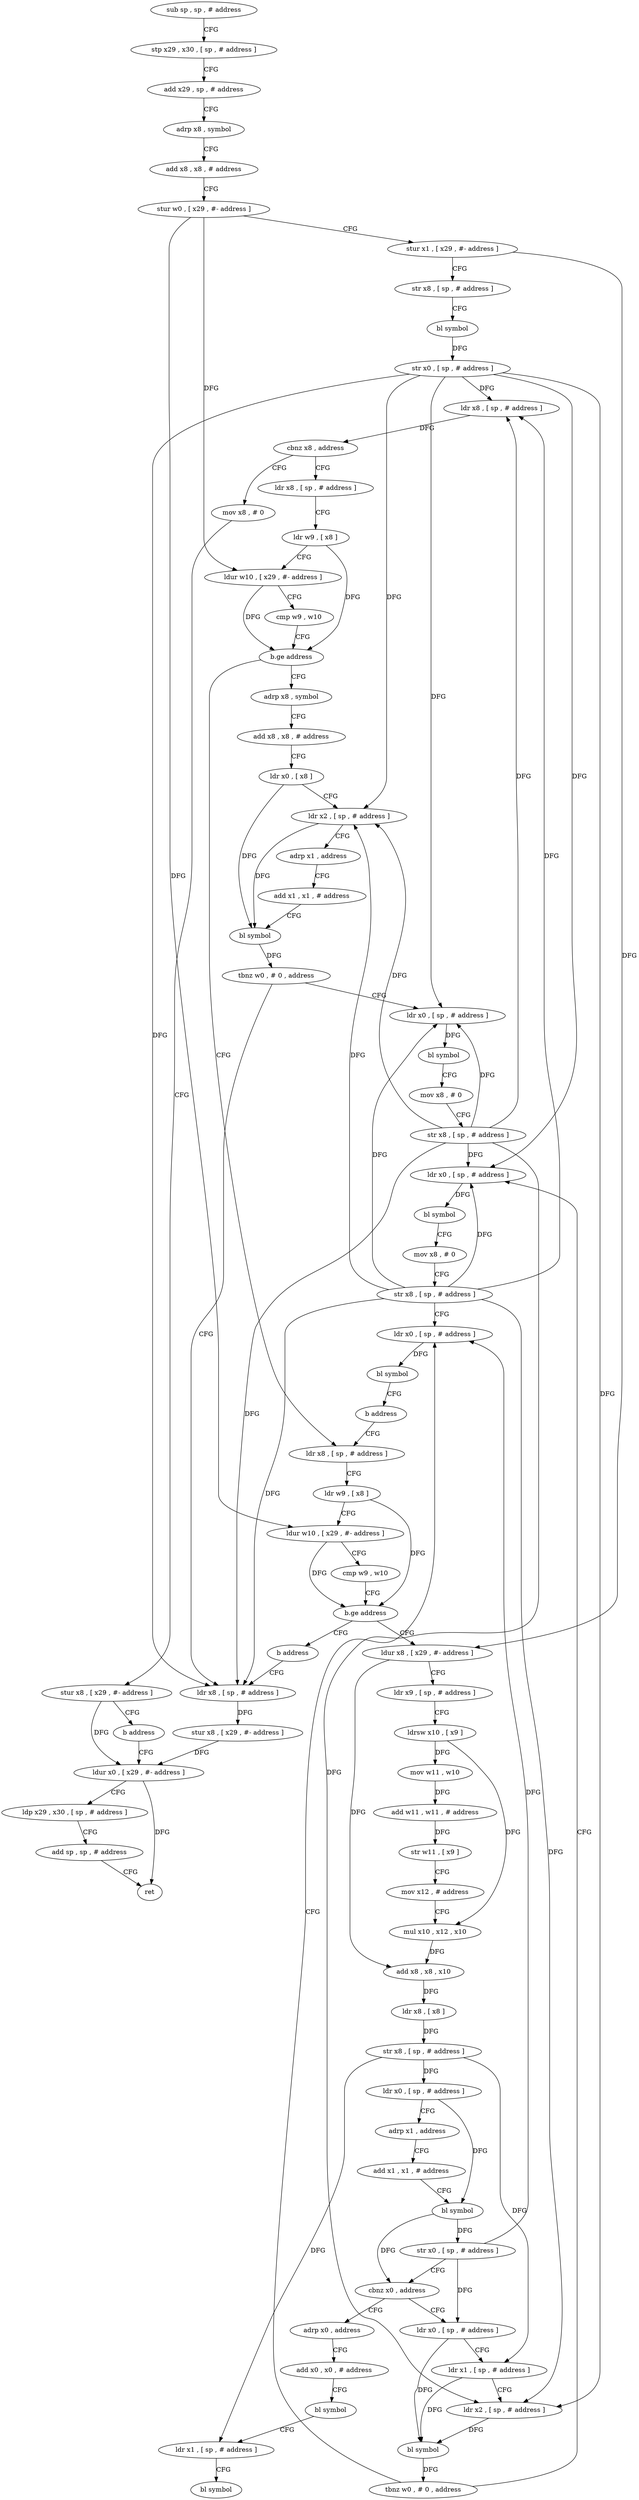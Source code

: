 digraph "func" {
"4214764" [label = "sub sp , sp , # address" ]
"4214768" [label = "stp x29 , x30 , [ sp , # address ]" ]
"4214772" [label = "add x29 , sp , # address" ]
"4214776" [label = "adrp x8 , symbol" ]
"4214780" [label = "add x8 , x8 , # address" ]
"4214784" [label = "stur w0 , [ x29 , #- address ]" ]
"4214788" [label = "stur x1 , [ x29 , #- address ]" ]
"4214792" [label = "str x8 , [ sp , # address ]" ]
"4214796" [label = "bl symbol" ]
"4214800" [label = "str x0 , [ sp , # address ]" ]
"4214804" [label = "ldr x8 , [ sp , # address ]" ]
"4214808" [label = "cbnz x8 , address" ]
"4214824" [label = "ldr x8 , [ sp , # address ]" ]
"4214812" [label = "mov x8 , # 0" ]
"4214828" [label = "ldr w9 , [ x8 ]" ]
"4214832" [label = "ldur w10 , [ x29 , #- address ]" ]
"4214836" [label = "cmp w9 , w10" ]
"4214840" [label = "b.ge address" ]
"4215008" [label = "adrp x8 , symbol" ]
"4214844" [label = "ldr x8 , [ sp , # address ]" ]
"4214816" [label = "stur x8 , [ x29 , #- address ]" ]
"4214820" [label = "b address" ]
"4215064" [label = "ldur x0 , [ x29 , #- address ]" ]
"4215012" [label = "add x8 , x8 , # address" ]
"4215016" [label = "ldr x0 , [ x8 ]" ]
"4215020" [label = "ldr x2 , [ sp , # address ]" ]
"4215024" [label = "adrp x1 , address" ]
"4215028" [label = "add x1 , x1 , # address" ]
"4215032" [label = "bl symbol" ]
"4215036" [label = "tbnz w0 , # 0 , address" ]
"4215056" [label = "ldr x8 , [ sp , # address ]" ]
"4215040" [label = "ldr x0 , [ sp , # address ]" ]
"4214848" [label = "ldr w9 , [ x8 ]" ]
"4214852" [label = "ldur w10 , [ x29 , #- address ]" ]
"4214856" [label = "cmp w9 , w10" ]
"4214860" [label = "b.ge address" ]
"4215004" [label = "b address" ]
"4214864" [label = "ldur x8 , [ x29 , #- address ]" ]
"4215068" [label = "ldp x29 , x30 , [ sp , # address ]" ]
"4215072" [label = "add sp , sp , # address" ]
"4215076" [label = "ret" ]
"4215060" [label = "stur x8 , [ x29 , #- address ]" ]
"4215044" [label = "bl symbol" ]
"4215048" [label = "mov x8 , # 0" ]
"4215052" [label = "str x8 , [ sp , # address ]" ]
"4214868" [label = "ldr x9 , [ sp , # address ]" ]
"4214872" [label = "ldrsw x10 , [ x9 ]" ]
"4214876" [label = "mov w11 , w10" ]
"4214880" [label = "add w11 , w11 , # address" ]
"4214884" [label = "str w11 , [ x9 ]" ]
"4214888" [label = "mov x12 , # address" ]
"4214892" [label = "mul x10 , x12 , x10" ]
"4214896" [label = "add x8 , x8 , x10" ]
"4214900" [label = "ldr x8 , [ x8 ]" ]
"4214904" [label = "str x8 , [ sp , # address ]" ]
"4214908" [label = "ldr x0 , [ sp , # address ]" ]
"4214912" [label = "adrp x1 , address" ]
"4214916" [label = "add x1 , x1 , # address" ]
"4214920" [label = "bl symbol" ]
"4214924" [label = "str x0 , [ sp , # address ]" ]
"4214928" [label = "cbnz x0 , address" ]
"4214956" [label = "ldr x0 , [ sp , # address ]" ]
"4214932" [label = "adrp x0 , address" ]
"4214960" [label = "ldr x1 , [ sp , # address ]" ]
"4214964" [label = "ldr x2 , [ sp , # address ]" ]
"4214968" [label = "bl symbol" ]
"4214972" [label = "tbnz w0 , # 0 , address" ]
"4214992" [label = "ldr x0 , [ sp , # address ]" ]
"4214976" [label = "ldr x0 , [ sp , # address ]" ]
"4214936" [label = "add x0 , x0 , # address" ]
"4214940" [label = "bl symbol" ]
"4214944" [label = "ldr x1 , [ sp , # address ]" ]
"4214948" [label = "bl symbol" ]
"4214996" [label = "bl symbol" ]
"4215000" [label = "b address" ]
"4214980" [label = "bl symbol" ]
"4214984" [label = "mov x8 , # 0" ]
"4214988" [label = "str x8 , [ sp , # address ]" ]
"4214764" -> "4214768" [ label = "CFG" ]
"4214768" -> "4214772" [ label = "CFG" ]
"4214772" -> "4214776" [ label = "CFG" ]
"4214776" -> "4214780" [ label = "CFG" ]
"4214780" -> "4214784" [ label = "CFG" ]
"4214784" -> "4214788" [ label = "CFG" ]
"4214784" -> "4214832" [ label = "DFG" ]
"4214784" -> "4214852" [ label = "DFG" ]
"4214788" -> "4214792" [ label = "CFG" ]
"4214788" -> "4214864" [ label = "DFG" ]
"4214792" -> "4214796" [ label = "CFG" ]
"4214796" -> "4214800" [ label = "DFG" ]
"4214800" -> "4214804" [ label = "DFG" ]
"4214800" -> "4215020" [ label = "DFG" ]
"4214800" -> "4215056" [ label = "DFG" ]
"4214800" -> "4215040" [ label = "DFG" ]
"4214800" -> "4214964" [ label = "DFG" ]
"4214800" -> "4214976" [ label = "DFG" ]
"4214804" -> "4214808" [ label = "DFG" ]
"4214808" -> "4214824" [ label = "CFG" ]
"4214808" -> "4214812" [ label = "CFG" ]
"4214824" -> "4214828" [ label = "CFG" ]
"4214812" -> "4214816" [ label = "CFG" ]
"4214828" -> "4214832" [ label = "CFG" ]
"4214828" -> "4214840" [ label = "DFG" ]
"4214832" -> "4214836" [ label = "CFG" ]
"4214832" -> "4214840" [ label = "DFG" ]
"4214836" -> "4214840" [ label = "CFG" ]
"4214840" -> "4215008" [ label = "CFG" ]
"4214840" -> "4214844" [ label = "CFG" ]
"4215008" -> "4215012" [ label = "CFG" ]
"4214844" -> "4214848" [ label = "CFG" ]
"4214816" -> "4214820" [ label = "CFG" ]
"4214816" -> "4215064" [ label = "DFG" ]
"4214820" -> "4215064" [ label = "CFG" ]
"4215064" -> "4215068" [ label = "CFG" ]
"4215064" -> "4215076" [ label = "DFG" ]
"4215012" -> "4215016" [ label = "CFG" ]
"4215016" -> "4215020" [ label = "CFG" ]
"4215016" -> "4215032" [ label = "DFG" ]
"4215020" -> "4215024" [ label = "CFG" ]
"4215020" -> "4215032" [ label = "DFG" ]
"4215024" -> "4215028" [ label = "CFG" ]
"4215028" -> "4215032" [ label = "CFG" ]
"4215032" -> "4215036" [ label = "DFG" ]
"4215036" -> "4215056" [ label = "CFG" ]
"4215036" -> "4215040" [ label = "CFG" ]
"4215056" -> "4215060" [ label = "DFG" ]
"4215040" -> "4215044" [ label = "DFG" ]
"4214848" -> "4214852" [ label = "CFG" ]
"4214848" -> "4214860" [ label = "DFG" ]
"4214852" -> "4214856" [ label = "CFG" ]
"4214852" -> "4214860" [ label = "DFG" ]
"4214856" -> "4214860" [ label = "CFG" ]
"4214860" -> "4215004" [ label = "CFG" ]
"4214860" -> "4214864" [ label = "CFG" ]
"4215004" -> "4215056" [ label = "CFG" ]
"4214864" -> "4214868" [ label = "CFG" ]
"4214864" -> "4214896" [ label = "DFG" ]
"4215068" -> "4215072" [ label = "CFG" ]
"4215072" -> "4215076" [ label = "CFG" ]
"4215060" -> "4215064" [ label = "DFG" ]
"4215044" -> "4215048" [ label = "CFG" ]
"4215048" -> "4215052" [ label = "CFG" ]
"4215052" -> "4215056" [ label = "DFG" ]
"4215052" -> "4214804" [ label = "DFG" ]
"4215052" -> "4215020" [ label = "DFG" ]
"4215052" -> "4215040" [ label = "DFG" ]
"4215052" -> "4214964" [ label = "DFG" ]
"4215052" -> "4214976" [ label = "DFG" ]
"4214868" -> "4214872" [ label = "CFG" ]
"4214872" -> "4214876" [ label = "DFG" ]
"4214872" -> "4214892" [ label = "DFG" ]
"4214876" -> "4214880" [ label = "DFG" ]
"4214880" -> "4214884" [ label = "DFG" ]
"4214884" -> "4214888" [ label = "CFG" ]
"4214888" -> "4214892" [ label = "CFG" ]
"4214892" -> "4214896" [ label = "DFG" ]
"4214896" -> "4214900" [ label = "DFG" ]
"4214900" -> "4214904" [ label = "DFG" ]
"4214904" -> "4214908" [ label = "DFG" ]
"4214904" -> "4214960" [ label = "DFG" ]
"4214904" -> "4214944" [ label = "DFG" ]
"4214908" -> "4214912" [ label = "CFG" ]
"4214908" -> "4214920" [ label = "DFG" ]
"4214912" -> "4214916" [ label = "CFG" ]
"4214916" -> "4214920" [ label = "CFG" ]
"4214920" -> "4214924" [ label = "DFG" ]
"4214920" -> "4214928" [ label = "DFG" ]
"4214924" -> "4214928" [ label = "CFG" ]
"4214924" -> "4214956" [ label = "DFG" ]
"4214924" -> "4214992" [ label = "DFG" ]
"4214928" -> "4214956" [ label = "CFG" ]
"4214928" -> "4214932" [ label = "CFG" ]
"4214956" -> "4214960" [ label = "CFG" ]
"4214956" -> "4214968" [ label = "DFG" ]
"4214932" -> "4214936" [ label = "CFG" ]
"4214960" -> "4214964" [ label = "CFG" ]
"4214960" -> "4214968" [ label = "DFG" ]
"4214964" -> "4214968" [ label = "DFG" ]
"4214968" -> "4214972" [ label = "DFG" ]
"4214972" -> "4214992" [ label = "CFG" ]
"4214972" -> "4214976" [ label = "CFG" ]
"4214992" -> "4214996" [ label = "DFG" ]
"4214976" -> "4214980" [ label = "DFG" ]
"4214936" -> "4214940" [ label = "CFG" ]
"4214940" -> "4214944" [ label = "CFG" ]
"4214944" -> "4214948" [ label = "CFG" ]
"4214996" -> "4215000" [ label = "CFG" ]
"4215000" -> "4214844" [ label = "CFG" ]
"4214980" -> "4214984" [ label = "CFG" ]
"4214984" -> "4214988" [ label = "CFG" ]
"4214988" -> "4214992" [ label = "CFG" ]
"4214988" -> "4214804" [ label = "DFG" ]
"4214988" -> "4215020" [ label = "DFG" ]
"4214988" -> "4215056" [ label = "DFG" ]
"4214988" -> "4215040" [ label = "DFG" ]
"4214988" -> "4214964" [ label = "DFG" ]
"4214988" -> "4214976" [ label = "DFG" ]
}

